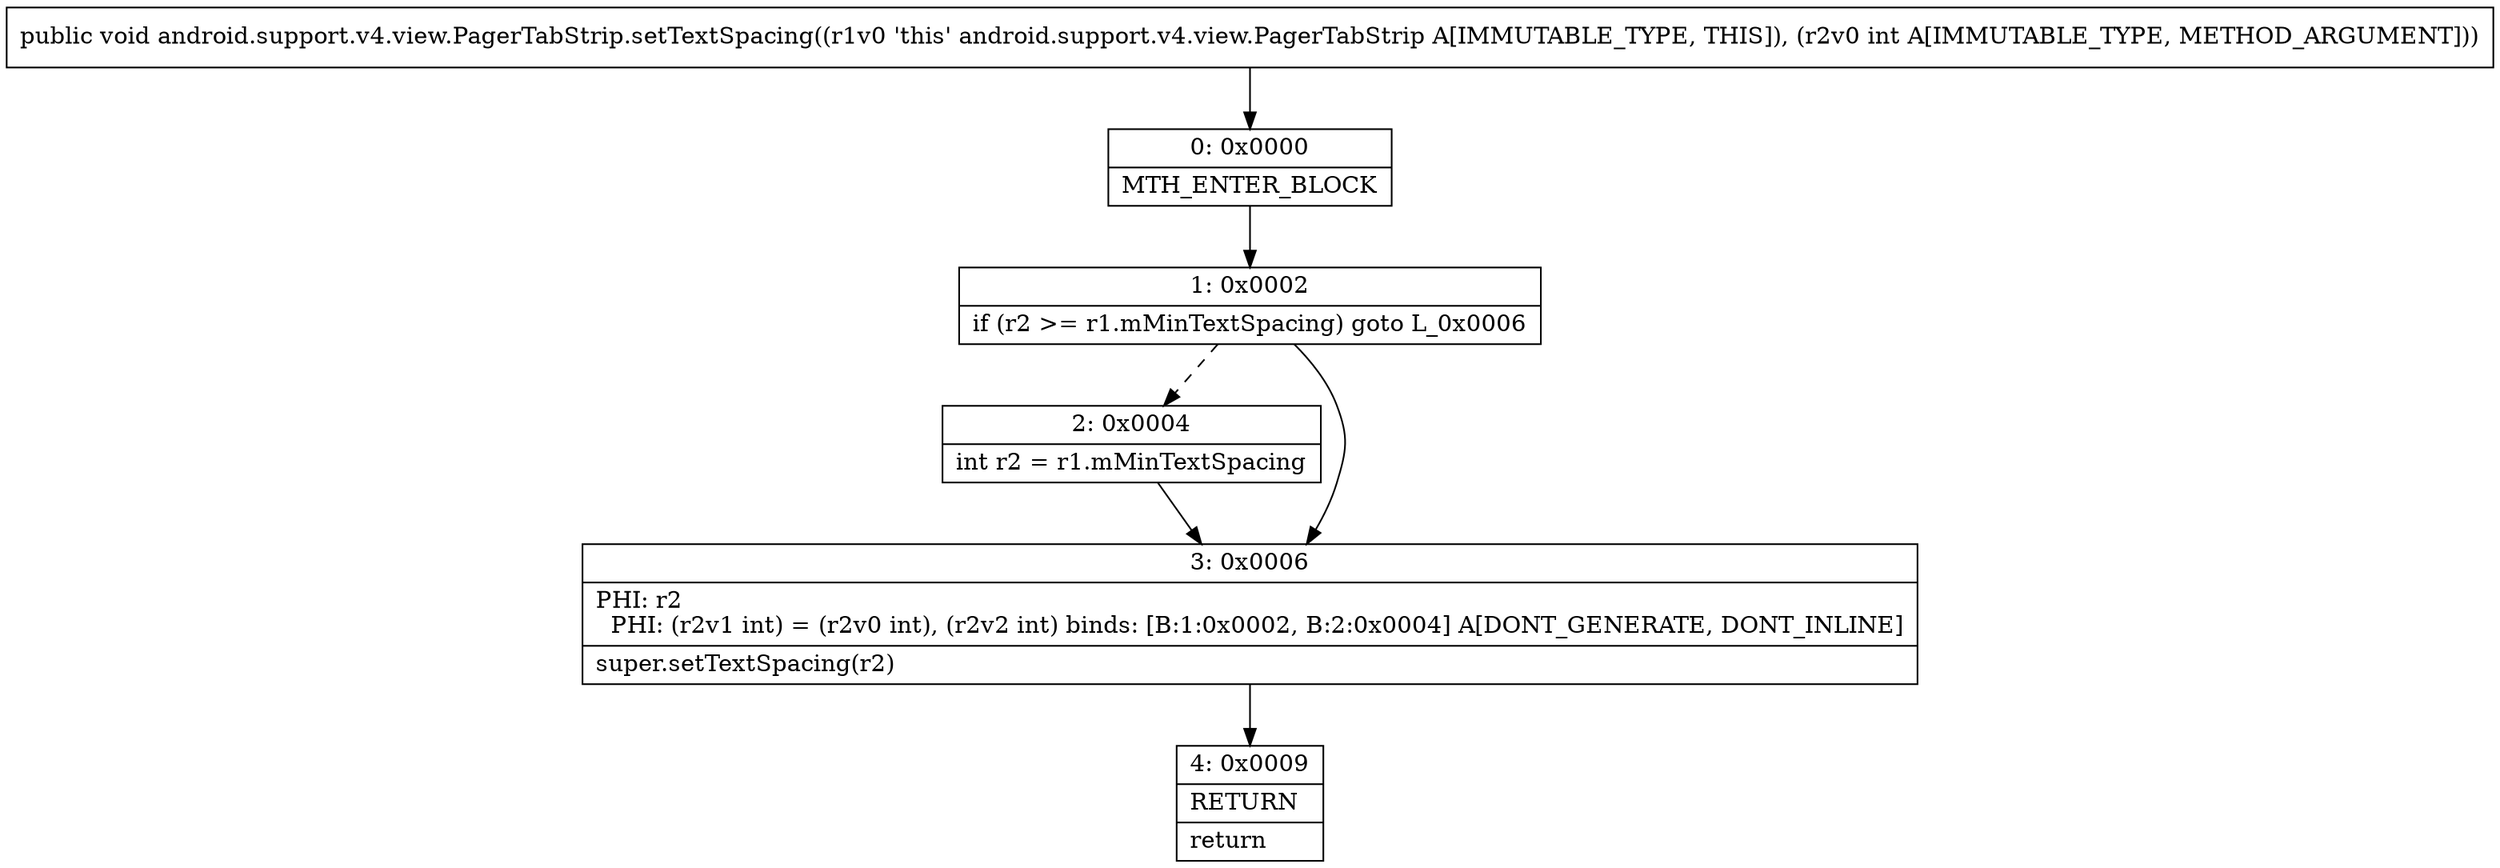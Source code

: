 digraph "CFG forandroid.support.v4.view.PagerTabStrip.setTextSpacing(I)V" {
Node_0 [shape=record,label="{0\:\ 0x0000|MTH_ENTER_BLOCK\l}"];
Node_1 [shape=record,label="{1\:\ 0x0002|if (r2 \>= r1.mMinTextSpacing) goto L_0x0006\l}"];
Node_2 [shape=record,label="{2\:\ 0x0004|int r2 = r1.mMinTextSpacing\l}"];
Node_3 [shape=record,label="{3\:\ 0x0006|PHI: r2 \l  PHI: (r2v1 int) = (r2v0 int), (r2v2 int) binds: [B:1:0x0002, B:2:0x0004] A[DONT_GENERATE, DONT_INLINE]\l|super.setTextSpacing(r2)\l}"];
Node_4 [shape=record,label="{4\:\ 0x0009|RETURN\l|return\l}"];
MethodNode[shape=record,label="{public void android.support.v4.view.PagerTabStrip.setTextSpacing((r1v0 'this' android.support.v4.view.PagerTabStrip A[IMMUTABLE_TYPE, THIS]), (r2v0 int A[IMMUTABLE_TYPE, METHOD_ARGUMENT])) }"];
MethodNode -> Node_0;
Node_0 -> Node_1;
Node_1 -> Node_2[style=dashed];
Node_1 -> Node_3;
Node_2 -> Node_3;
Node_3 -> Node_4;
}

